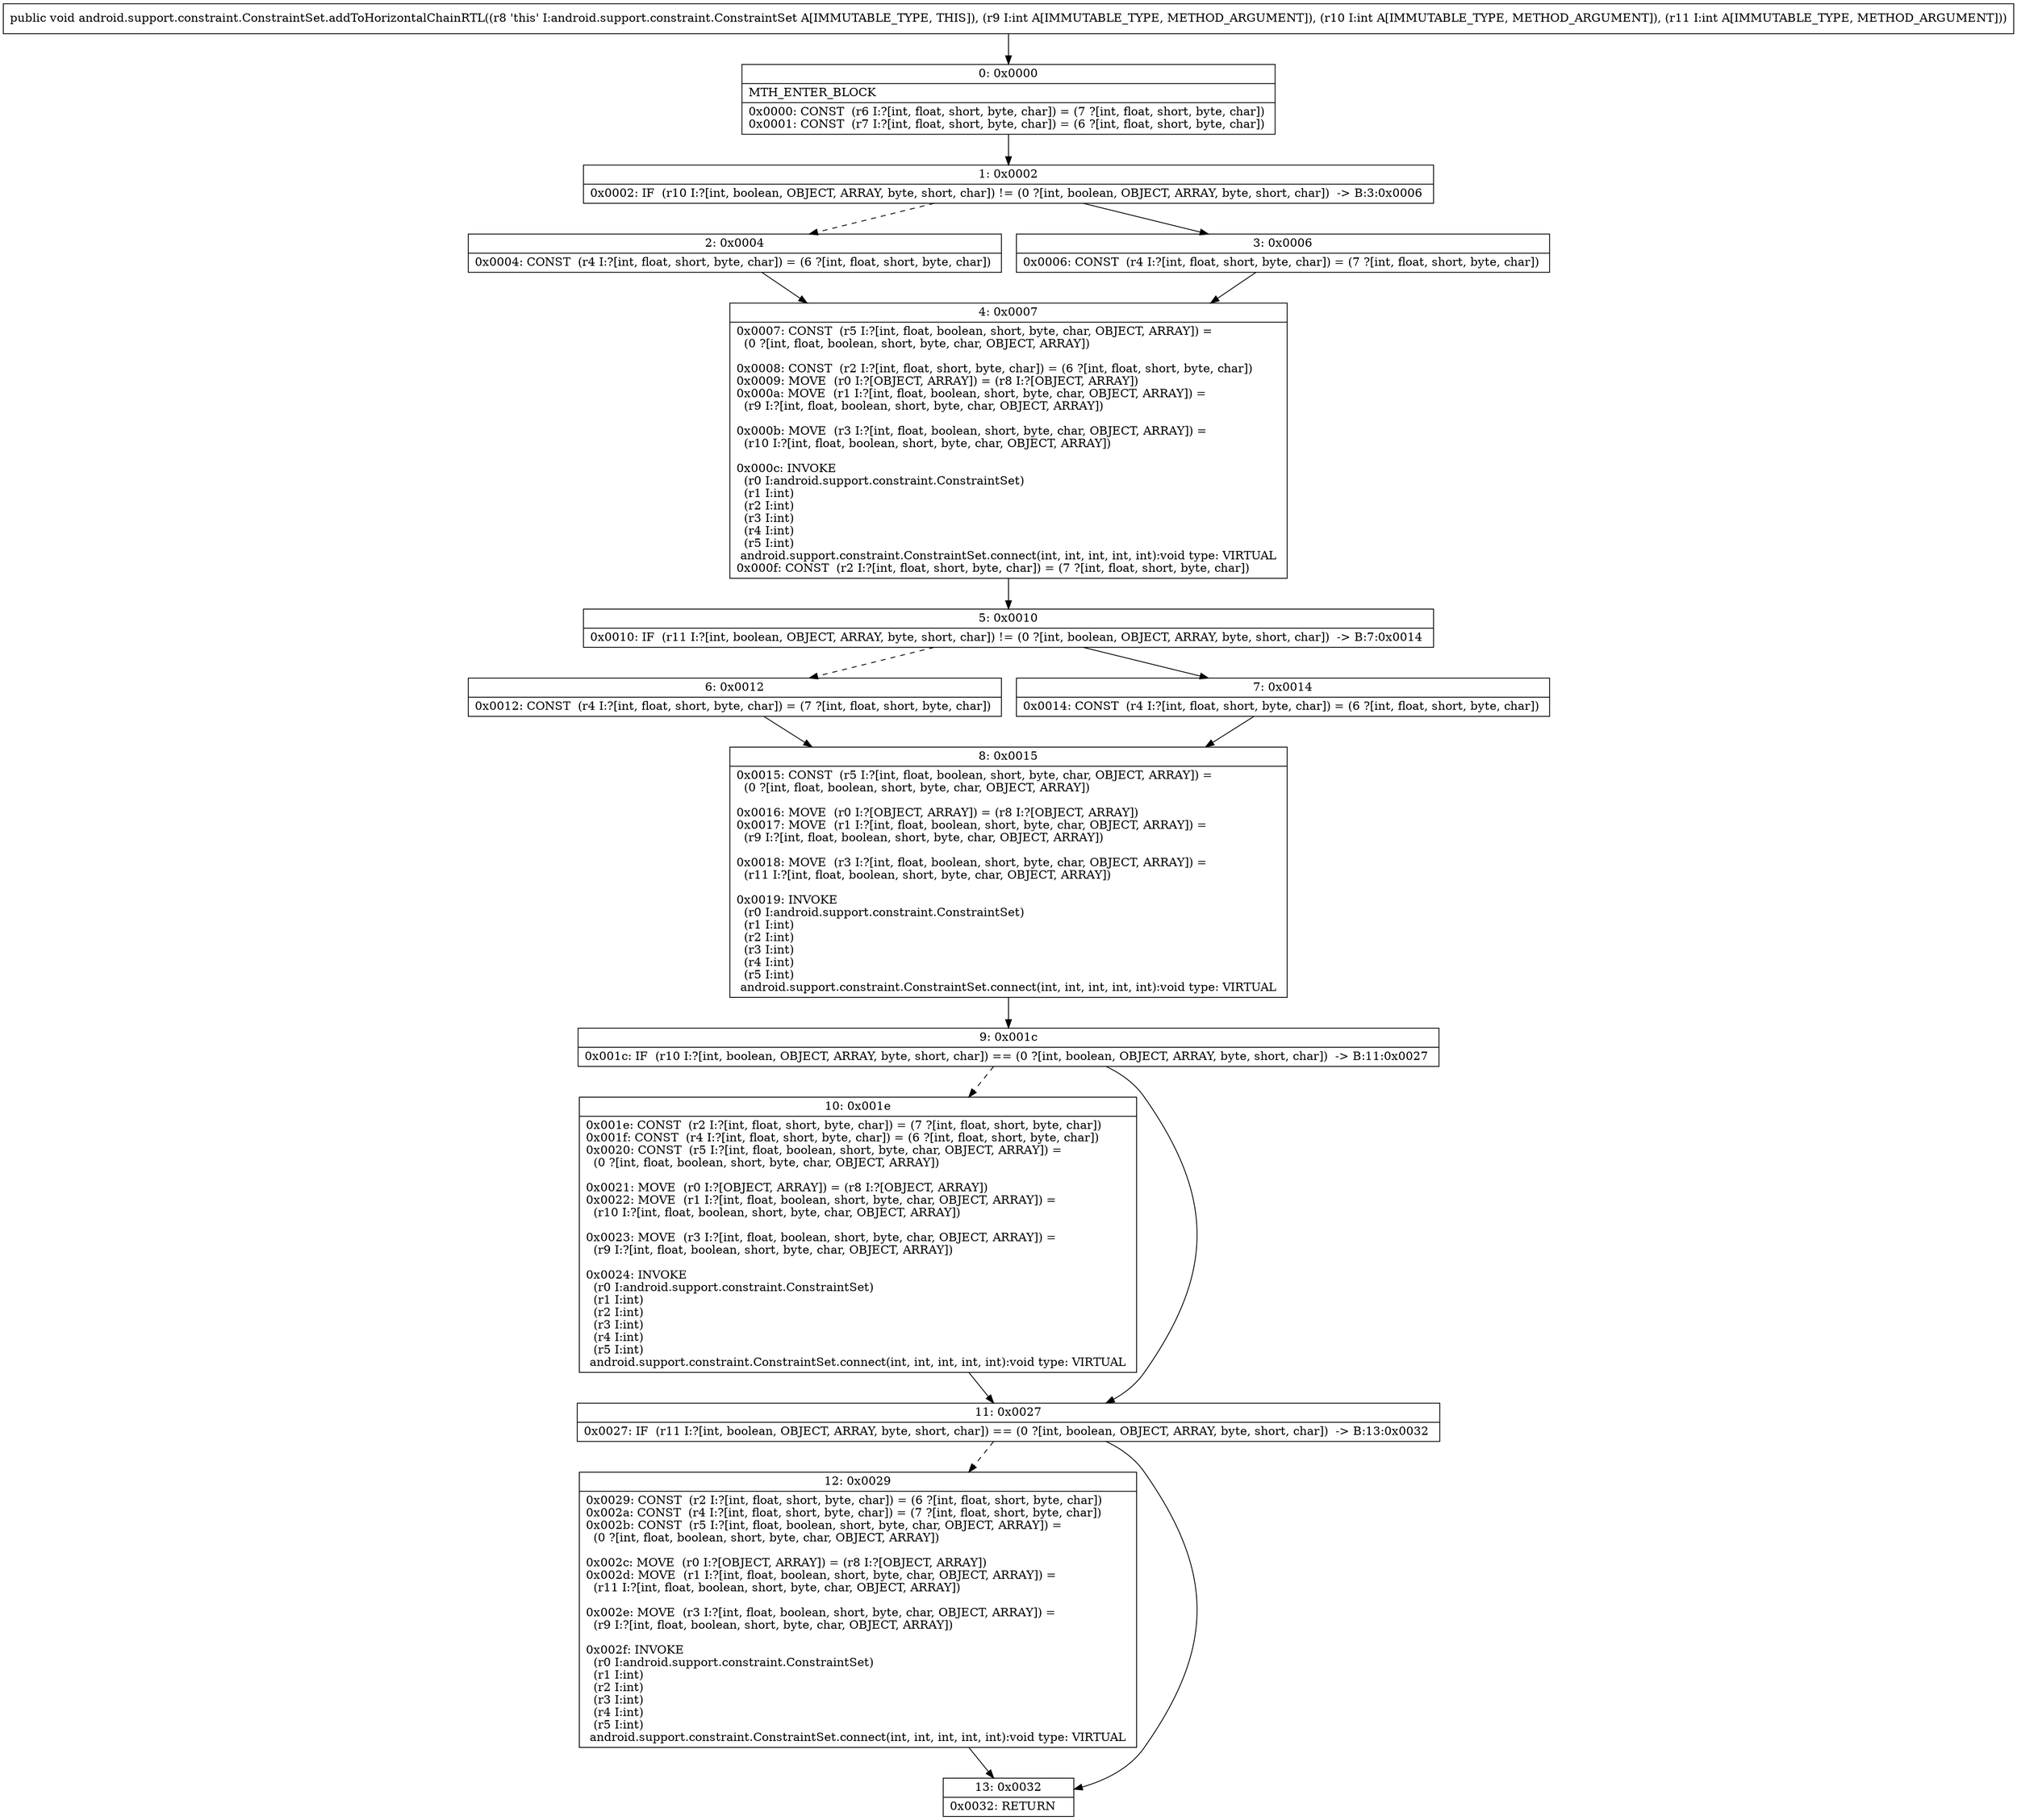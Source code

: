 digraph "CFG forandroid.support.constraint.ConstraintSet.addToHorizontalChainRTL(III)V" {
Node_0 [shape=record,label="{0\:\ 0x0000|MTH_ENTER_BLOCK\l|0x0000: CONST  (r6 I:?[int, float, short, byte, char]) = (7 ?[int, float, short, byte, char]) \l0x0001: CONST  (r7 I:?[int, float, short, byte, char]) = (6 ?[int, float, short, byte, char]) \l}"];
Node_1 [shape=record,label="{1\:\ 0x0002|0x0002: IF  (r10 I:?[int, boolean, OBJECT, ARRAY, byte, short, char]) != (0 ?[int, boolean, OBJECT, ARRAY, byte, short, char])  \-\> B:3:0x0006 \l}"];
Node_2 [shape=record,label="{2\:\ 0x0004|0x0004: CONST  (r4 I:?[int, float, short, byte, char]) = (6 ?[int, float, short, byte, char]) \l}"];
Node_3 [shape=record,label="{3\:\ 0x0006|0x0006: CONST  (r4 I:?[int, float, short, byte, char]) = (7 ?[int, float, short, byte, char]) \l}"];
Node_4 [shape=record,label="{4\:\ 0x0007|0x0007: CONST  (r5 I:?[int, float, boolean, short, byte, char, OBJECT, ARRAY]) = \l  (0 ?[int, float, boolean, short, byte, char, OBJECT, ARRAY])\l \l0x0008: CONST  (r2 I:?[int, float, short, byte, char]) = (6 ?[int, float, short, byte, char]) \l0x0009: MOVE  (r0 I:?[OBJECT, ARRAY]) = (r8 I:?[OBJECT, ARRAY]) \l0x000a: MOVE  (r1 I:?[int, float, boolean, short, byte, char, OBJECT, ARRAY]) = \l  (r9 I:?[int, float, boolean, short, byte, char, OBJECT, ARRAY])\l \l0x000b: MOVE  (r3 I:?[int, float, boolean, short, byte, char, OBJECT, ARRAY]) = \l  (r10 I:?[int, float, boolean, short, byte, char, OBJECT, ARRAY])\l \l0x000c: INVOKE  \l  (r0 I:android.support.constraint.ConstraintSet)\l  (r1 I:int)\l  (r2 I:int)\l  (r3 I:int)\l  (r4 I:int)\l  (r5 I:int)\l android.support.constraint.ConstraintSet.connect(int, int, int, int, int):void type: VIRTUAL \l0x000f: CONST  (r2 I:?[int, float, short, byte, char]) = (7 ?[int, float, short, byte, char]) \l}"];
Node_5 [shape=record,label="{5\:\ 0x0010|0x0010: IF  (r11 I:?[int, boolean, OBJECT, ARRAY, byte, short, char]) != (0 ?[int, boolean, OBJECT, ARRAY, byte, short, char])  \-\> B:7:0x0014 \l}"];
Node_6 [shape=record,label="{6\:\ 0x0012|0x0012: CONST  (r4 I:?[int, float, short, byte, char]) = (7 ?[int, float, short, byte, char]) \l}"];
Node_7 [shape=record,label="{7\:\ 0x0014|0x0014: CONST  (r4 I:?[int, float, short, byte, char]) = (6 ?[int, float, short, byte, char]) \l}"];
Node_8 [shape=record,label="{8\:\ 0x0015|0x0015: CONST  (r5 I:?[int, float, boolean, short, byte, char, OBJECT, ARRAY]) = \l  (0 ?[int, float, boolean, short, byte, char, OBJECT, ARRAY])\l \l0x0016: MOVE  (r0 I:?[OBJECT, ARRAY]) = (r8 I:?[OBJECT, ARRAY]) \l0x0017: MOVE  (r1 I:?[int, float, boolean, short, byte, char, OBJECT, ARRAY]) = \l  (r9 I:?[int, float, boolean, short, byte, char, OBJECT, ARRAY])\l \l0x0018: MOVE  (r3 I:?[int, float, boolean, short, byte, char, OBJECT, ARRAY]) = \l  (r11 I:?[int, float, boolean, short, byte, char, OBJECT, ARRAY])\l \l0x0019: INVOKE  \l  (r0 I:android.support.constraint.ConstraintSet)\l  (r1 I:int)\l  (r2 I:int)\l  (r3 I:int)\l  (r4 I:int)\l  (r5 I:int)\l android.support.constraint.ConstraintSet.connect(int, int, int, int, int):void type: VIRTUAL \l}"];
Node_9 [shape=record,label="{9\:\ 0x001c|0x001c: IF  (r10 I:?[int, boolean, OBJECT, ARRAY, byte, short, char]) == (0 ?[int, boolean, OBJECT, ARRAY, byte, short, char])  \-\> B:11:0x0027 \l}"];
Node_10 [shape=record,label="{10\:\ 0x001e|0x001e: CONST  (r2 I:?[int, float, short, byte, char]) = (7 ?[int, float, short, byte, char]) \l0x001f: CONST  (r4 I:?[int, float, short, byte, char]) = (6 ?[int, float, short, byte, char]) \l0x0020: CONST  (r5 I:?[int, float, boolean, short, byte, char, OBJECT, ARRAY]) = \l  (0 ?[int, float, boolean, short, byte, char, OBJECT, ARRAY])\l \l0x0021: MOVE  (r0 I:?[OBJECT, ARRAY]) = (r8 I:?[OBJECT, ARRAY]) \l0x0022: MOVE  (r1 I:?[int, float, boolean, short, byte, char, OBJECT, ARRAY]) = \l  (r10 I:?[int, float, boolean, short, byte, char, OBJECT, ARRAY])\l \l0x0023: MOVE  (r3 I:?[int, float, boolean, short, byte, char, OBJECT, ARRAY]) = \l  (r9 I:?[int, float, boolean, short, byte, char, OBJECT, ARRAY])\l \l0x0024: INVOKE  \l  (r0 I:android.support.constraint.ConstraintSet)\l  (r1 I:int)\l  (r2 I:int)\l  (r3 I:int)\l  (r4 I:int)\l  (r5 I:int)\l android.support.constraint.ConstraintSet.connect(int, int, int, int, int):void type: VIRTUAL \l}"];
Node_11 [shape=record,label="{11\:\ 0x0027|0x0027: IF  (r11 I:?[int, boolean, OBJECT, ARRAY, byte, short, char]) == (0 ?[int, boolean, OBJECT, ARRAY, byte, short, char])  \-\> B:13:0x0032 \l}"];
Node_12 [shape=record,label="{12\:\ 0x0029|0x0029: CONST  (r2 I:?[int, float, short, byte, char]) = (6 ?[int, float, short, byte, char]) \l0x002a: CONST  (r4 I:?[int, float, short, byte, char]) = (7 ?[int, float, short, byte, char]) \l0x002b: CONST  (r5 I:?[int, float, boolean, short, byte, char, OBJECT, ARRAY]) = \l  (0 ?[int, float, boolean, short, byte, char, OBJECT, ARRAY])\l \l0x002c: MOVE  (r0 I:?[OBJECT, ARRAY]) = (r8 I:?[OBJECT, ARRAY]) \l0x002d: MOVE  (r1 I:?[int, float, boolean, short, byte, char, OBJECT, ARRAY]) = \l  (r11 I:?[int, float, boolean, short, byte, char, OBJECT, ARRAY])\l \l0x002e: MOVE  (r3 I:?[int, float, boolean, short, byte, char, OBJECT, ARRAY]) = \l  (r9 I:?[int, float, boolean, short, byte, char, OBJECT, ARRAY])\l \l0x002f: INVOKE  \l  (r0 I:android.support.constraint.ConstraintSet)\l  (r1 I:int)\l  (r2 I:int)\l  (r3 I:int)\l  (r4 I:int)\l  (r5 I:int)\l android.support.constraint.ConstraintSet.connect(int, int, int, int, int):void type: VIRTUAL \l}"];
Node_13 [shape=record,label="{13\:\ 0x0032|0x0032: RETURN   \l}"];
MethodNode[shape=record,label="{public void android.support.constraint.ConstraintSet.addToHorizontalChainRTL((r8 'this' I:android.support.constraint.ConstraintSet A[IMMUTABLE_TYPE, THIS]), (r9 I:int A[IMMUTABLE_TYPE, METHOD_ARGUMENT]), (r10 I:int A[IMMUTABLE_TYPE, METHOD_ARGUMENT]), (r11 I:int A[IMMUTABLE_TYPE, METHOD_ARGUMENT])) }"];
MethodNode -> Node_0;
Node_0 -> Node_1;
Node_1 -> Node_2[style=dashed];
Node_1 -> Node_3;
Node_2 -> Node_4;
Node_3 -> Node_4;
Node_4 -> Node_5;
Node_5 -> Node_6[style=dashed];
Node_5 -> Node_7;
Node_6 -> Node_8;
Node_7 -> Node_8;
Node_8 -> Node_9;
Node_9 -> Node_10[style=dashed];
Node_9 -> Node_11;
Node_10 -> Node_11;
Node_11 -> Node_12[style=dashed];
Node_11 -> Node_13;
Node_12 -> Node_13;
}

